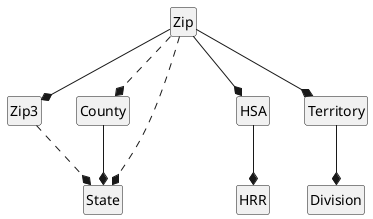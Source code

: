 @startuml
hide empty methods
hide empty fields
hide circle

class Zip
class Zip3
class County
class State
class HSA
class HRR
class Territory
class Division

Zip --* Zip3
Zip --* HSA
Zip --* Territory

Zip ..* County
Zip ..* State
County --* State
Zip3 ..* State

HSA --* HRR
Territory --* Division

@enduml

